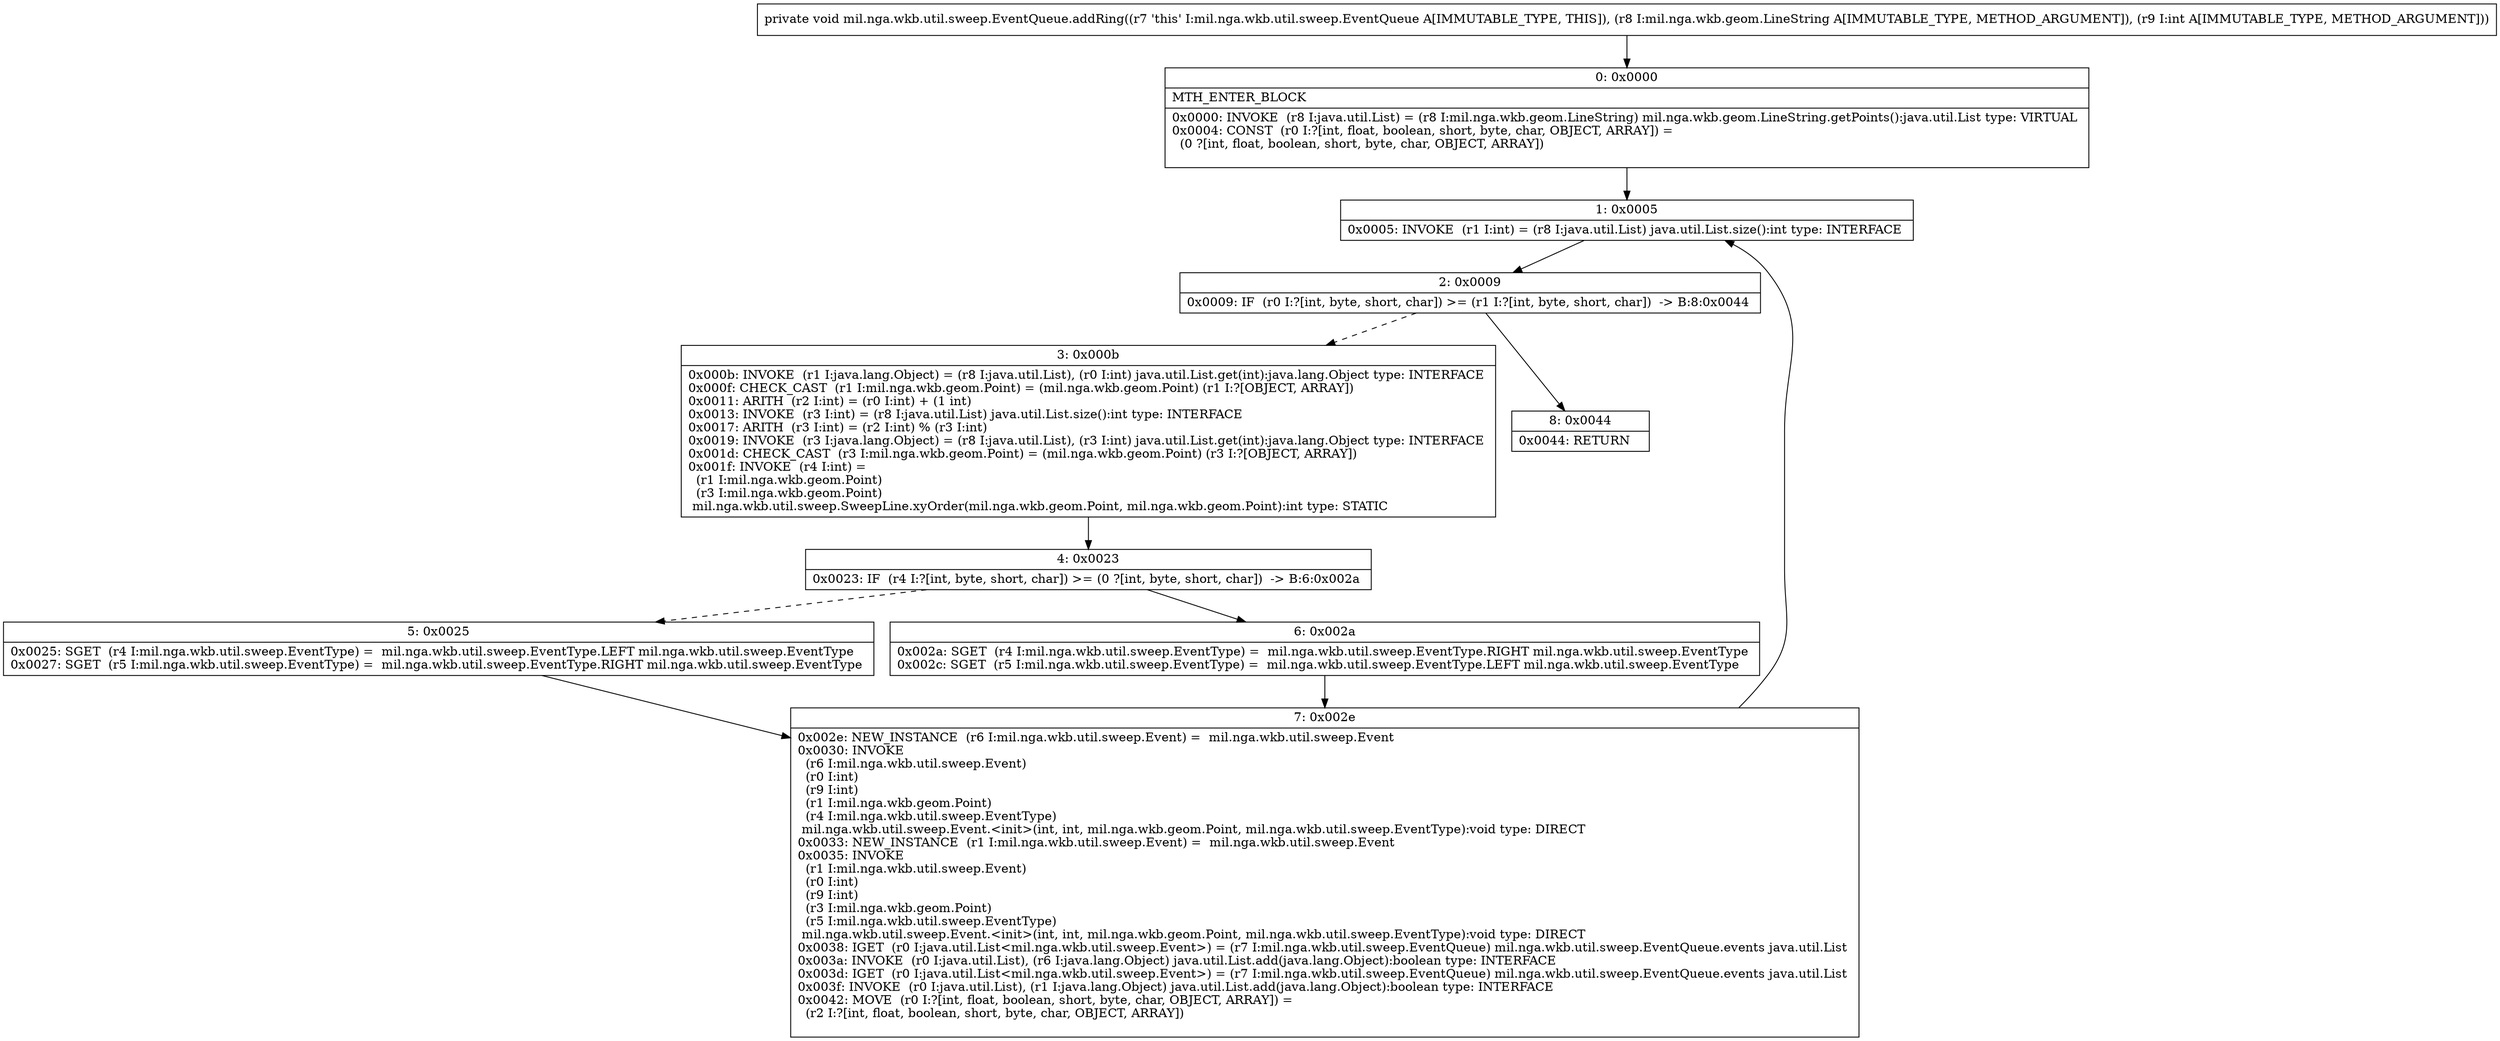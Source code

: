 digraph "CFG formil.nga.wkb.util.sweep.EventQueue.addRing(Lmil\/nga\/wkb\/geom\/LineString;I)V" {
Node_0 [shape=record,label="{0\:\ 0x0000|MTH_ENTER_BLOCK\l|0x0000: INVOKE  (r8 I:java.util.List) = (r8 I:mil.nga.wkb.geom.LineString) mil.nga.wkb.geom.LineString.getPoints():java.util.List type: VIRTUAL \l0x0004: CONST  (r0 I:?[int, float, boolean, short, byte, char, OBJECT, ARRAY]) = \l  (0 ?[int, float, boolean, short, byte, char, OBJECT, ARRAY])\l \l}"];
Node_1 [shape=record,label="{1\:\ 0x0005|0x0005: INVOKE  (r1 I:int) = (r8 I:java.util.List) java.util.List.size():int type: INTERFACE \l}"];
Node_2 [shape=record,label="{2\:\ 0x0009|0x0009: IF  (r0 I:?[int, byte, short, char]) \>= (r1 I:?[int, byte, short, char])  \-\> B:8:0x0044 \l}"];
Node_3 [shape=record,label="{3\:\ 0x000b|0x000b: INVOKE  (r1 I:java.lang.Object) = (r8 I:java.util.List), (r0 I:int) java.util.List.get(int):java.lang.Object type: INTERFACE \l0x000f: CHECK_CAST  (r1 I:mil.nga.wkb.geom.Point) = (mil.nga.wkb.geom.Point) (r1 I:?[OBJECT, ARRAY]) \l0x0011: ARITH  (r2 I:int) = (r0 I:int) + (1 int) \l0x0013: INVOKE  (r3 I:int) = (r8 I:java.util.List) java.util.List.size():int type: INTERFACE \l0x0017: ARITH  (r3 I:int) = (r2 I:int) % (r3 I:int) \l0x0019: INVOKE  (r3 I:java.lang.Object) = (r8 I:java.util.List), (r3 I:int) java.util.List.get(int):java.lang.Object type: INTERFACE \l0x001d: CHECK_CAST  (r3 I:mil.nga.wkb.geom.Point) = (mil.nga.wkb.geom.Point) (r3 I:?[OBJECT, ARRAY]) \l0x001f: INVOKE  (r4 I:int) = \l  (r1 I:mil.nga.wkb.geom.Point)\l  (r3 I:mil.nga.wkb.geom.Point)\l mil.nga.wkb.util.sweep.SweepLine.xyOrder(mil.nga.wkb.geom.Point, mil.nga.wkb.geom.Point):int type: STATIC \l}"];
Node_4 [shape=record,label="{4\:\ 0x0023|0x0023: IF  (r4 I:?[int, byte, short, char]) \>= (0 ?[int, byte, short, char])  \-\> B:6:0x002a \l}"];
Node_5 [shape=record,label="{5\:\ 0x0025|0x0025: SGET  (r4 I:mil.nga.wkb.util.sweep.EventType) =  mil.nga.wkb.util.sweep.EventType.LEFT mil.nga.wkb.util.sweep.EventType \l0x0027: SGET  (r5 I:mil.nga.wkb.util.sweep.EventType) =  mil.nga.wkb.util.sweep.EventType.RIGHT mil.nga.wkb.util.sweep.EventType \l}"];
Node_6 [shape=record,label="{6\:\ 0x002a|0x002a: SGET  (r4 I:mil.nga.wkb.util.sweep.EventType) =  mil.nga.wkb.util.sweep.EventType.RIGHT mil.nga.wkb.util.sweep.EventType \l0x002c: SGET  (r5 I:mil.nga.wkb.util.sweep.EventType) =  mil.nga.wkb.util.sweep.EventType.LEFT mil.nga.wkb.util.sweep.EventType \l}"];
Node_7 [shape=record,label="{7\:\ 0x002e|0x002e: NEW_INSTANCE  (r6 I:mil.nga.wkb.util.sweep.Event) =  mil.nga.wkb.util.sweep.Event \l0x0030: INVOKE  \l  (r6 I:mil.nga.wkb.util.sweep.Event)\l  (r0 I:int)\l  (r9 I:int)\l  (r1 I:mil.nga.wkb.geom.Point)\l  (r4 I:mil.nga.wkb.util.sweep.EventType)\l mil.nga.wkb.util.sweep.Event.\<init\>(int, int, mil.nga.wkb.geom.Point, mil.nga.wkb.util.sweep.EventType):void type: DIRECT \l0x0033: NEW_INSTANCE  (r1 I:mil.nga.wkb.util.sweep.Event) =  mil.nga.wkb.util.sweep.Event \l0x0035: INVOKE  \l  (r1 I:mil.nga.wkb.util.sweep.Event)\l  (r0 I:int)\l  (r9 I:int)\l  (r3 I:mil.nga.wkb.geom.Point)\l  (r5 I:mil.nga.wkb.util.sweep.EventType)\l mil.nga.wkb.util.sweep.Event.\<init\>(int, int, mil.nga.wkb.geom.Point, mil.nga.wkb.util.sweep.EventType):void type: DIRECT \l0x0038: IGET  (r0 I:java.util.List\<mil.nga.wkb.util.sweep.Event\>) = (r7 I:mil.nga.wkb.util.sweep.EventQueue) mil.nga.wkb.util.sweep.EventQueue.events java.util.List \l0x003a: INVOKE  (r0 I:java.util.List), (r6 I:java.lang.Object) java.util.List.add(java.lang.Object):boolean type: INTERFACE \l0x003d: IGET  (r0 I:java.util.List\<mil.nga.wkb.util.sweep.Event\>) = (r7 I:mil.nga.wkb.util.sweep.EventQueue) mil.nga.wkb.util.sweep.EventQueue.events java.util.List \l0x003f: INVOKE  (r0 I:java.util.List), (r1 I:java.lang.Object) java.util.List.add(java.lang.Object):boolean type: INTERFACE \l0x0042: MOVE  (r0 I:?[int, float, boolean, short, byte, char, OBJECT, ARRAY]) = \l  (r2 I:?[int, float, boolean, short, byte, char, OBJECT, ARRAY])\l \l}"];
Node_8 [shape=record,label="{8\:\ 0x0044|0x0044: RETURN   \l}"];
MethodNode[shape=record,label="{private void mil.nga.wkb.util.sweep.EventQueue.addRing((r7 'this' I:mil.nga.wkb.util.sweep.EventQueue A[IMMUTABLE_TYPE, THIS]), (r8 I:mil.nga.wkb.geom.LineString A[IMMUTABLE_TYPE, METHOD_ARGUMENT]), (r9 I:int A[IMMUTABLE_TYPE, METHOD_ARGUMENT])) }"];
MethodNode -> Node_0;
Node_0 -> Node_1;
Node_1 -> Node_2;
Node_2 -> Node_3[style=dashed];
Node_2 -> Node_8;
Node_3 -> Node_4;
Node_4 -> Node_5[style=dashed];
Node_4 -> Node_6;
Node_5 -> Node_7;
Node_6 -> Node_7;
Node_7 -> Node_1;
}

